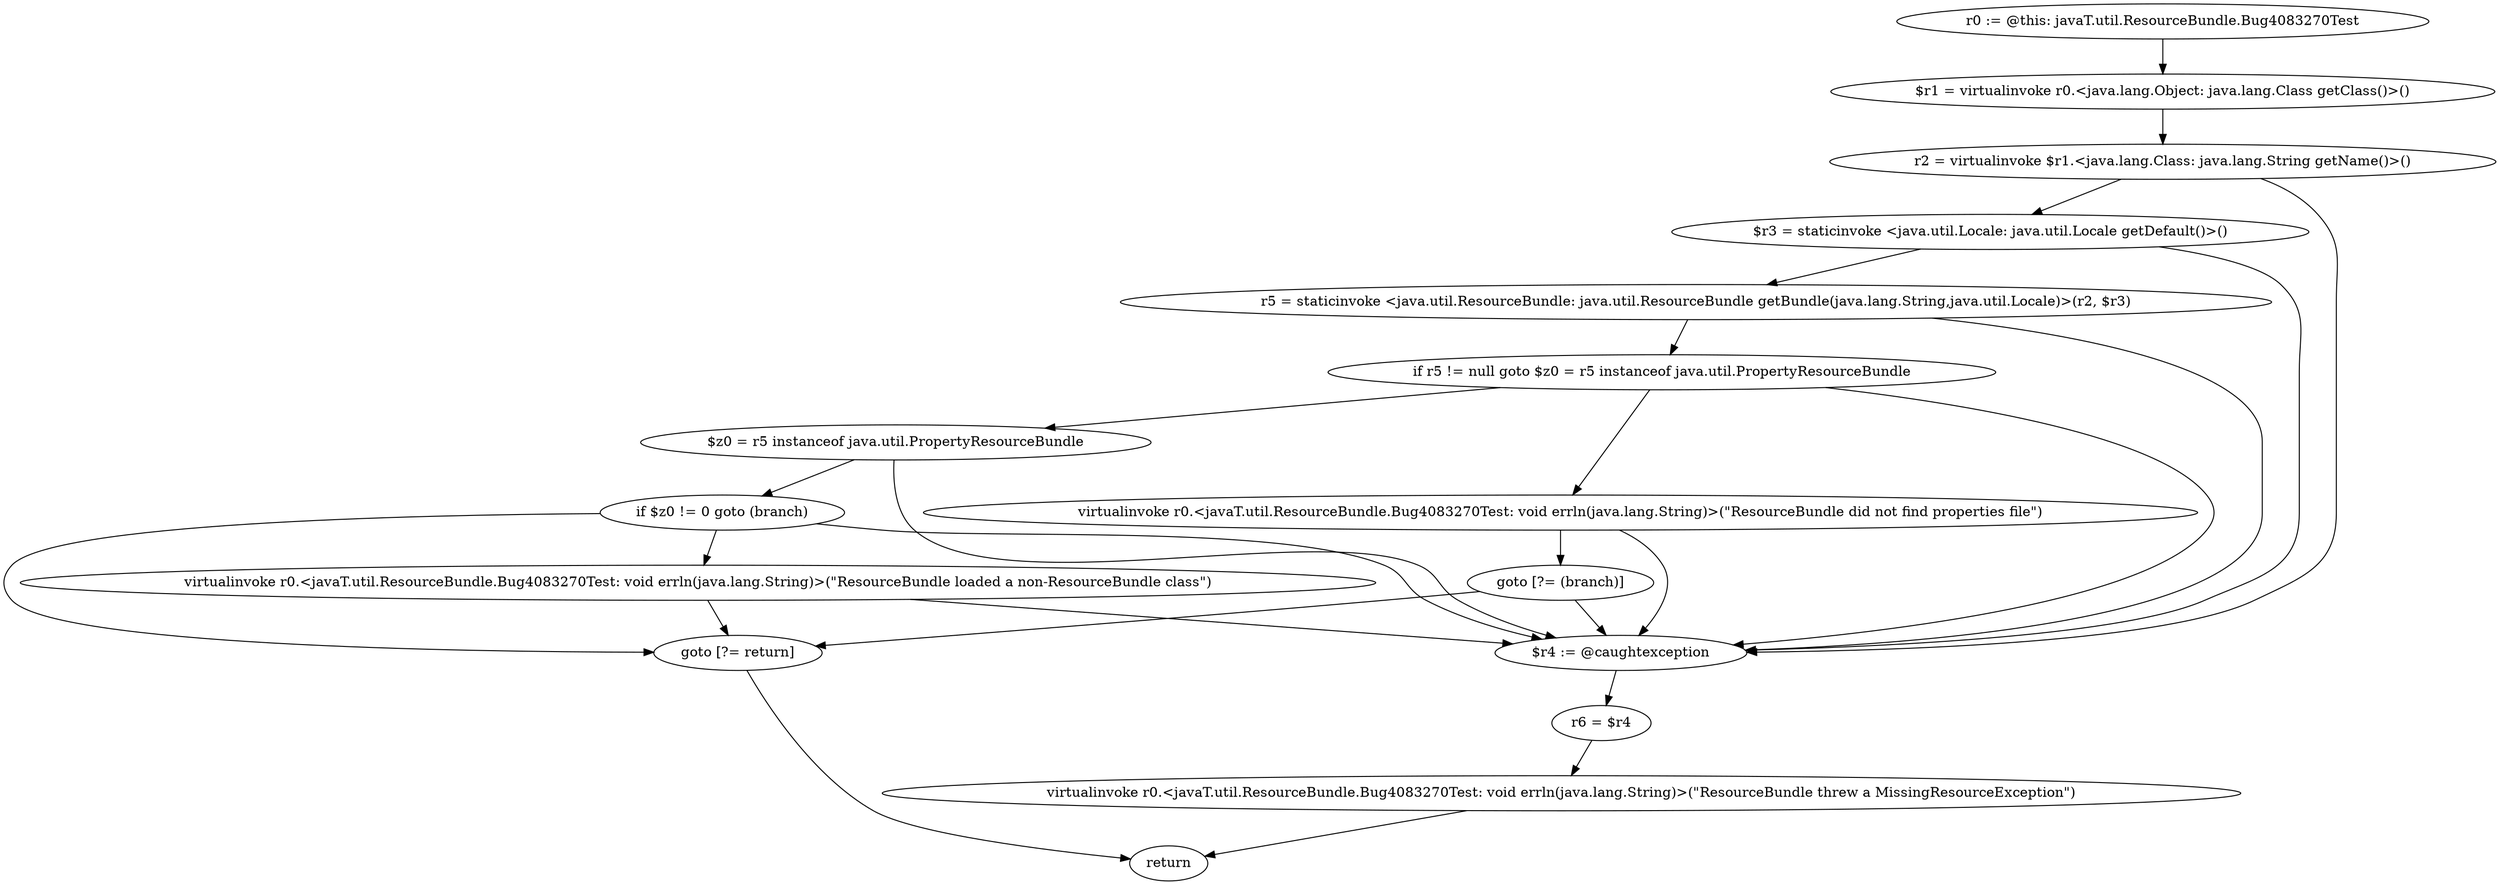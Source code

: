 digraph "unitGraph" {
    "r0 := @this: javaT.util.ResourceBundle.Bug4083270Test"
    "$r1 = virtualinvoke r0.<java.lang.Object: java.lang.Class getClass()>()"
    "r2 = virtualinvoke $r1.<java.lang.Class: java.lang.String getName()>()"
    "$r3 = staticinvoke <java.util.Locale: java.util.Locale getDefault()>()"
    "r5 = staticinvoke <java.util.ResourceBundle: java.util.ResourceBundle getBundle(java.lang.String,java.util.Locale)>(r2, $r3)"
    "if r5 != null goto $z0 = r5 instanceof java.util.PropertyResourceBundle"
    "virtualinvoke r0.<javaT.util.ResourceBundle.Bug4083270Test: void errln(java.lang.String)>(\"ResourceBundle did not find properties file\")"
    "goto [?= (branch)]"
    "$z0 = r5 instanceof java.util.PropertyResourceBundle"
    "if $z0 != 0 goto (branch)"
    "virtualinvoke r0.<javaT.util.ResourceBundle.Bug4083270Test: void errln(java.lang.String)>(\"ResourceBundle loaded a non-ResourceBundle class\")"
    "goto [?= return]"
    "$r4 := @caughtexception"
    "r6 = $r4"
    "virtualinvoke r0.<javaT.util.ResourceBundle.Bug4083270Test: void errln(java.lang.String)>(\"ResourceBundle threw a MissingResourceException\")"
    "return"
    "r0 := @this: javaT.util.ResourceBundle.Bug4083270Test"->"$r1 = virtualinvoke r0.<java.lang.Object: java.lang.Class getClass()>()";
    "$r1 = virtualinvoke r0.<java.lang.Object: java.lang.Class getClass()>()"->"r2 = virtualinvoke $r1.<java.lang.Class: java.lang.String getName()>()";
    "r2 = virtualinvoke $r1.<java.lang.Class: java.lang.String getName()>()"->"$r3 = staticinvoke <java.util.Locale: java.util.Locale getDefault()>()";
    "r2 = virtualinvoke $r1.<java.lang.Class: java.lang.String getName()>()"->"$r4 := @caughtexception";
    "$r3 = staticinvoke <java.util.Locale: java.util.Locale getDefault()>()"->"r5 = staticinvoke <java.util.ResourceBundle: java.util.ResourceBundle getBundle(java.lang.String,java.util.Locale)>(r2, $r3)";
    "$r3 = staticinvoke <java.util.Locale: java.util.Locale getDefault()>()"->"$r4 := @caughtexception";
    "r5 = staticinvoke <java.util.ResourceBundle: java.util.ResourceBundle getBundle(java.lang.String,java.util.Locale)>(r2, $r3)"->"if r5 != null goto $z0 = r5 instanceof java.util.PropertyResourceBundle";
    "r5 = staticinvoke <java.util.ResourceBundle: java.util.ResourceBundle getBundle(java.lang.String,java.util.Locale)>(r2, $r3)"->"$r4 := @caughtexception";
    "if r5 != null goto $z0 = r5 instanceof java.util.PropertyResourceBundle"->"virtualinvoke r0.<javaT.util.ResourceBundle.Bug4083270Test: void errln(java.lang.String)>(\"ResourceBundle did not find properties file\")";
    "if r5 != null goto $z0 = r5 instanceof java.util.PropertyResourceBundle"->"$z0 = r5 instanceof java.util.PropertyResourceBundle";
    "if r5 != null goto $z0 = r5 instanceof java.util.PropertyResourceBundle"->"$r4 := @caughtexception";
    "virtualinvoke r0.<javaT.util.ResourceBundle.Bug4083270Test: void errln(java.lang.String)>(\"ResourceBundle did not find properties file\")"->"goto [?= (branch)]";
    "virtualinvoke r0.<javaT.util.ResourceBundle.Bug4083270Test: void errln(java.lang.String)>(\"ResourceBundle did not find properties file\")"->"$r4 := @caughtexception";
    "goto [?= (branch)]"->"goto [?= return]";
    "goto [?= (branch)]"->"$r4 := @caughtexception";
    "$z0 = r5 instanceof java.util.PropertyResourceBundle"->"if $z0 != 0 goto (branch)";
    "$z0 = r5 instanceof java.util.PropertyResourceBundle"->"$r4 := @caughtexception";
    "if $z0 != 0 goto (branch)"->"virtualinvoke r0.<javaT.util.ResourceBundle.Bug4083270Test: void errln(java.lang.String)>(\"ResourceBundle loaded a non-ResourceBundle class\")";
    "if $z0 != 0 goto (branch)"->"goto [?= return]";
    "if $z0 != 0 goto (branch)"->"$r4 := @caughtexception";
    "virtualinvoke r0.<javaT.util.ResourceBundle.Bug4083270Test: void errln(java.lang.String)>(\"ResourceBundle loaded a non-ResourceBundle class\")"->"goto [?= return]";
    "virtualinvoke r0.<javaT.util.ResourceBundle.Bug4083270Test: void errln(java.lang.String)>(\"ResourceBundle loaded a non-ResourceBundle class\")"->"$r4 := @caughtexception";
    "goto [?= return]"->"return";
    "$r4 := @caughtexception"->"r6 = $r4";
    "r6 = $r4"->"virtualinvoke r0.<javaT.util.ResourceBundle.Bug4083270Test: void errln(java.lang.String)>(\"ResourceBundle threw a MissingResourceException\")";
    "virtualinvoke r0.<javaT.util.ResourceBundle.Bug4083270Test: void errln(java.lang.String)>(\"ResourceBundle threw a MissingResourceException\")"->"return";
}
